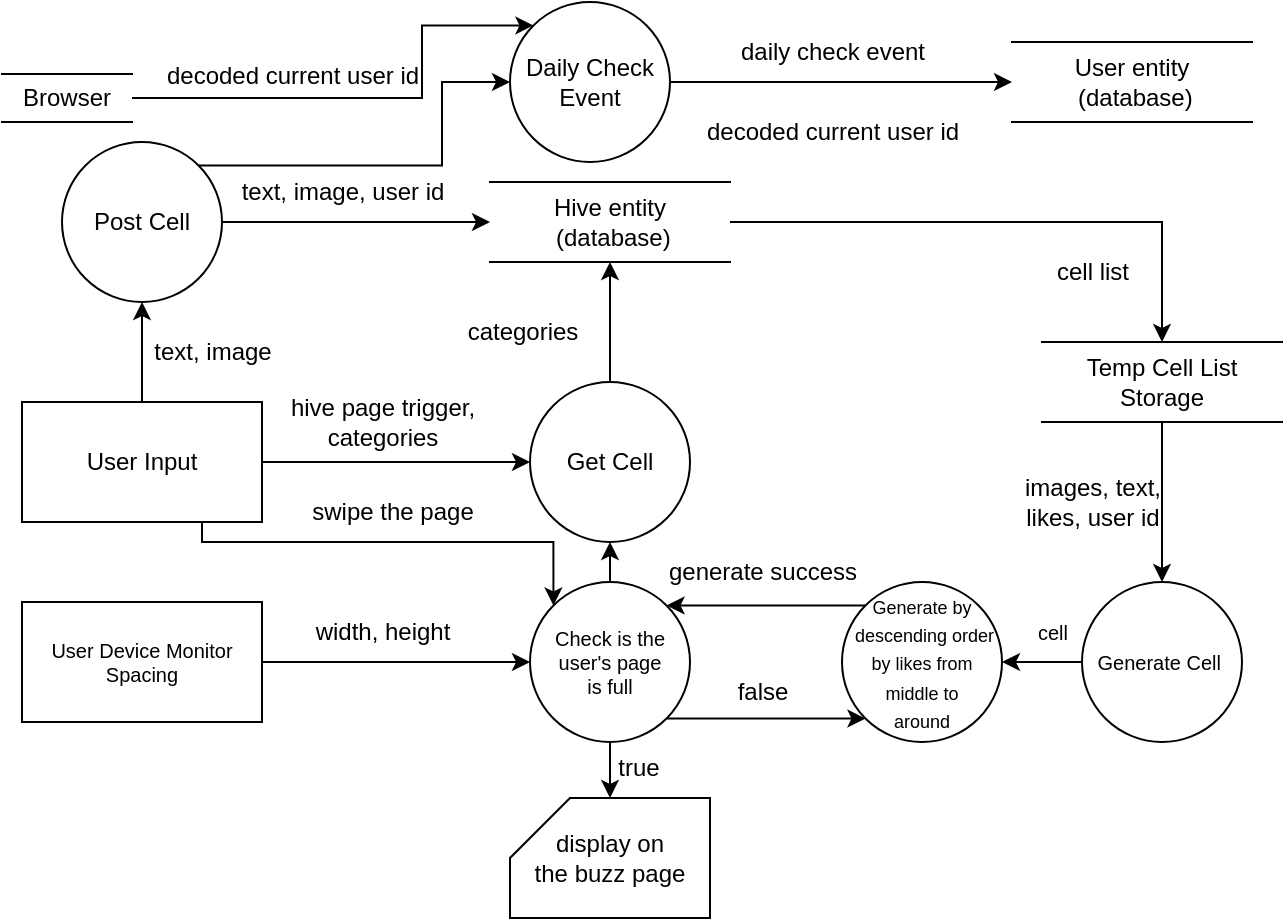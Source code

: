 <mxfile version="20.8.23" type="github">
  <diagram name="第1頁" id="oT8aMLVGbJNvCzSaGUWB">
    <mxGraphModel dx="970" dy="507" grid="0" gridSize="10" guides="1" tooltips="1" connect="1" arrows="1" fold="1" page="1" pageScale="1" pageWidth="827" pageHeight="1169" math="0" shadow="0">
      <root>
        <mxCell id="0" />
        <mxCell id="1" parent="0" />
        <mxCell id="7StAAg9FyGcrV_dISmPU-3" style="edgeStyle=orthogonalEdgeStyle;rounded=0;orthogonalLoop=1;jettySize=auto;html=1;entryX=0;entryY=0.5;entryDx=0;entryDy=0;" parent="1" source="7StAAg9FyGcrV_dISmPU-1" target="7StAAg9FyGcrV_dISmPU-6" edge="1">
          <mxGeometry relative="1" as="geometry">
            <mxPoint x="330" y="340" as="targetPoint" />
          </mxGeometry>
        </mxCell>
        <mxCell id="7StAAg9FyGcrV_dISmPU-50" style="edgeStyle=orthogonalEdgeStyle;rounded=0;orthogonalLoop=1;jettySize=auto;html=1;exitX=1;exitY=0.75;exitDx=0;exitDy=0;entryX=0;entryY=0;entryDx=0;entryDy=0;fontSize=12;" parent="1" source="7StAAg9FyGcrV_dISmPU-1" target="7StAAg9FyGcrV_dISmPU-30" edge="1">
          <mxGeometry relative="1" as="geometry">
            <Array as="points">
              <mxPoint x="170" y="255" />
              <mxPoint x="170" y="280" />
              <mxPoint x="346" y="280" />
            </Array>
          </mxGeometry>
        </mxCell>
        <mxCell id="7StAAg9FyGcrV_dISmPU-61" style="edgeStyle=orthogonalEdgeStyle;rounded=0;orthogonalLoop=1;jettySize=auto;html=1;fontSize=10;" parent="1" source="7StAAg9FyGcrV_dISmPU-1" edge="1">
          <mxGeometry relative="1" as="geometry">
            <mxPoint x="140" y="160" as="targetPoint" />
          </mxGeometry>
        </mxCell>
        <mxCell id="7StAAg9FyGcrV_dISmPU-1" value="User Input" style="rounded=0;whiteSpace=wrap;html=1;" parent="1" vertex="1">
          <mxGeometry x="80" y="210" width="120" height="60" as="geometry" />
        </mxCell>
        <mxCell id="7StAAg9FyGcrV_dISmPU-2" value="display on &lt;br&gt;the buzz page" style="shape=card;whiteSpace=wrap;html=1;" parent="1" vertex="1">
          <mxGeometry x="324" y="408" width="100" height="60" as="geometry" />
        </mxCell>
        <mxCell id="7StAAg9FyGcrV_dISmPU-5" value="hive page trigger,&lt;br&gt;categories" style="text;html=1;align=center;verticalAlign=middle;resizable=0;points=[];autosize=1;strokeColor=none;fillColor=none;" parent="1" vertex="1">
          <mxGeometry x="200" y="200" width="120" height="40" as="geometry" />
        </mxCell>
        <mxCell id="7StAAg9FyGcrV_dISmPU-29" style="edgeStyle=orthogonalEdgeStyle;rounded=0;orthogonalLoop=1;jettySize=auto;html=1;fontSize=10;entryX=0.5;entryY=1;entryDx=0;entryDy=0;" parent="1" source="7StAAg9FyGcrV_dISmPU-6" target="7StAAg9FyGcrV_dISmPU-8" edge="1">
          <mxGeometry relative="1" as="geometry">
            <mxPoint x="400" y="150" as="targetPoint" />
          </mxGeometry>
        </mxCell>
        <mxCell id="7StAAg9FyGcrV_dISmPU-6" value="Get Cell" style="ellipse;whiteSpace=wrap;html=1;aspect=fixed;" parent="1" vertex="1">
          <mxGeometry x="334" y="200" width="80" height="80" as="geometry" />
        </mxCell>
        <mxCell id="7StAAg9FyGcrV_dISmPU-43" style="edgeStyle=orthogonalEdgeStyle;rounded=0;orthogonalLoop=1;jettySize=auto;html=1;fontSize=12;" parent="1" source="7StAAg9FyGcrV_dISmPU-8" target="7StAAg9FyGcrV_dISmPU-15" edge="1">
          <mxGeometry relative="1" as="geometry" />
        </mxCell>
        <mxCell id="7StAAg9FyGcrV_dISmPU-8" value="Hive entity&lt;br&gt;&amp;nbsp;(database)" style="shape=partialRectangle;whiteSpace=wrap;html=1;left=0;right=0;fillColor=none;rounded=0;strokeColor=default;fontFamily=Helvetica;fontSize=12;fontColor=default;" parent="1" vertex="1">
          <mxGeometry x="314" y="100" width="120" height="40" as="geometry" />
        </mxCell>
        <mxCell id="7StAAg9FyGcrV_dISmPU-9" value="cell list" style="text;html=1;align=center;verticalAlign=middle;resizable=0;points=[];autosize=1;strokeColor=none;fillColor=none;" parent="1" vertex="1">
          <mxGeometry x="585" y="130" width="60" height="30" as="geometry" />
        </mxCell>
        <mxCell id="7StAAg9FyGcrV_dISmPU-11" value="categories" style="text;html=1;align=center;verticalAlign=middle;resizable=0;points=[];autosize=1;strokeColor=none;fillColor=none;" parent="1" vertex="1">
          <mxGeometry x="290" y="160" width="80" height="30" as="geometry" />
        </mxCell>
        <mxCell id="7StAAg9FyGcrV_dISmPU-42" style="edgeStyle=orthogonalEdgeStyle;rounded=0;orthogonalLoop=1;jettySize=auto;html=1;entryX=0.5;entryY=0;entryDx=0;entryDy=0;fontSize=12;" parent="1" source="7StAAg9FyGcrV_dISmPU-15" target="7StAAg9FyGcrV_dISmPU-22" edge="1">
          <mxGeometry relative="1" as="geometry" />
        </mxCell>
        <mxCell id="7StAAg9FyGcrV_dISmPU-15" value="Temp Cell List Storage" style="shape=partialRectangle;whiteSpace=wrap;html=1;left=0;right=0;fillColor=none;rounded=0;strokeColor=default;fontFamily=Helvetica;fontSize=12;fontColor=default;" parent="1" vertex="1">
          <mxGeometry x="590" y="180" width="120" height="40" as="geometry" />
        </mxCell>
        <mxCell id="7StAAg9FyGcrV_dISmPU-21" value="&lt;font style=&quot;font-size: 12px;&quot;&gt;images, text, &lt;br&gt;likes,&amp;nbsp;user id&lt;/font&gt;" style="text;html=1;align=center;verticalAlign=middle;resizable=0;points=[];autosize=1;strokeColor=none;fillColor=none;fontSize=10;" parent="1" vertex="1">
          <mxGeometry x="570" y="240" width="90" height="40" as="geometry" />
        </mxCell>
        <mxCell id="7StAAg9FyGcrV_dISmPU-55" style="edgeStyle=orthogonalEdgeStyle;rounded=0;orthogonalLoop=1;jettySize=auto;html=1;exitX=0;exitY=0.5;exitDx=0;exitDy=0;entryX=1;entryY=0.5;entryDx=0;entryDy=0;fontSize=10;" parent="1" source="7StAAg9FyGcrV_dISmPU-22" target="7StAAg9FyGcrV_dISmPU-54" edge="1">
          <mxGeometry relative="1" as="geometry" />
        </mxCell>
        <mxCell id="7StAAg9FyGcrV_dISmPU-22" value="Generate Cell&amp;nbsp;" style="ellipse;whiteSpace=wrap;html=1;aspect=fixed;fontSize=10;" parent="1" vertex="1">
          <mxGeometry x="610" y="300" width="80" height="80" as="geometry" />
        </mxCell>
        <mxCell id="7StAAg9FyGcrV_dISmPU-47" style="edgeStyle=orthogonalEdgeStyle;rounded=0;orthogonalLoop=1;jettySize=auto;html=1;fontSize=12;entryX=0.5;entryY=0;entryDx=0;entryDy=0;entryPerimeter=0;" parent="1" source="7StAAg9FyGcrV_dISmPU-30" edge="1" target="7StAAg9FyGcrV_dISmPU-2">
          <mxGeometry relative="1" as="geometry">
            <mxPoint x="380" y="476" as="targetPoint" />
          </mxGeometry>
        </mxCell>
        <mxCell id="7StAAg9FyGcrV_dISmPU-52" style="edgeStyle=orthogonalEdgeStyle;rounded=0;orthogonalLoop=1;jettySize=auto;html=1;exitX=0.5;exitY=0;exitDx=0;exitDy=0;entryX=0.5;entryY=1;entryDx=0;entryDy=0;fontSize=12;" parent="1" source="7StAAg9FyGcrV_dISmPU-30" target="7StAAg9FyGcrV_dISmPU-6" edge="1">
          <mxGeometry relative="1" as="geometry" />
        </mxCell>
        <mxCell id="7StAAg9FyGcrV_dISmPU-60" style="edgeStyle=orthogonalEdgeStyle;rounded=0;orthogonalLoop=1;jettySize=auto;html=1;exitX=1;exitY=1;exitDx=0;exitDy=0;entryX=0;entryY=1;entryDx=0;entryDy=0;fontSize=10;" parent="1" source="7StAAg9FyGcrV_dISmPU-30" target="7StAAg9FyGcrV_dISmPU-54" edge="1">
          <mxGeometry relative="1" as="geometry" />
        </mxCell>
        <mxCell id="7StAAg9FyGcrV_dISmPU-30" value="Check is the user&#39;s page &lt;br&gt;is full" style="ellipse;whiteSpace=wrap;html=1;aspect=fixed;fontSize=10;" parent="1" vertex="1">
          <mxGeometry x="334" y="300" width="80" height="80" as="geometry" />
        </mxCell>
        <mxCell id="7StAAg9FyGcrV_dISmPU-40" style="edgeStyle=orthogonalEdgeStyle;rounded=0;orthogonalLoop=1;jettySize=auto;html=1;entryX=0;entryY=0.5;entryDx=0;entryDy=0;fontSize=9;" parent="1" source="7StAAg9FyGcrV_dISmPU-31" target="7StAAg9FyGcrV_dISmPU-30" edge="1">
          <mxGeometry relative="1" as="geometry" />
        </mxCell>
        <mxCell id="7StAAg9FyGcrV_dISmPU-31" value="User Device Monitor Spacing" style="rounded=0;whiteSpace=wrap;html=1;fontSize=10;" parent="1" vertex="1">
          <mxGeometry x="80" y="310" width="120" height="60" as="geometry" />
        </mxCell>
        <mxCell id="7StAAg9FyGcrV_dISmPU-34" value="&lt;font style=&quot;font-size: 12px;&quot;&gt;width, height&lt;/font&gt;" style="text;html=1;align=center;verticalAlign=middle;resizable=0;points=[];autosize=1;strokeColor=none;fillColor=none;fontSize=10;" parent="1" vertex="1">
          <mxGeometry x="215" y="310" width="90" height="30" as="geometry" />
        </mxCell>
        <mxCell id="7StAAg9FyGcrV_dISmPU-37" value="&lt;font style=&quot;font-size: 12px;&quot;&gt;false&lt;/font&gt;" style="text;html=1;align=center;verticalAlign=middle;resizable=0;points=[];autosize=1;strokeColor=none;fillColor=none;fontSize=10;" parent="1" vertex="1">
          <mxGeometry x="425" y="340" width="50" height="30" as="geometry" />
        </mxCell>
        <mxCell id="7StAAg9FyGcrV_dISmPU-46" value="generate success" style="text;html=1;align=center;verticalAlign=middle;resizable=0;points=[];autosize=1;strokeColor=none;fillColor=none;fontSize=12;" parent="1" vertex="1">
          <mxGeometry x="390" y="280" width="120" height="30" as="geometry" />
        </mxCell>
        <mxCell id="7StAAg9FyGcrV_dISmPU-48" value="true" style="text;html=1;align=center;verticalAlign=middle;resizable=0;points=[];autosize=1;strokeColor=none;fillColor=none;fontSize=12;" parent="1" vertex="1">
          <mxGeometry x="368" y="378" width="40" height="30" as="geometry" />
        </mxCell>
        <mxCell id="7StAAg9FyGcrV_dISmPU-51" value="swipe the page" style="text;html=1;align=center;verticalAlign=middle;resizable=0;points=[];autosize=1;strokeColor=none;fillColor=none;fontSize=12;" parent="1" vertex="1">
          <mxGeometry x="215" y="250" width="100" height="30" as="geometry" />
        </mxCell>
        <mxCell id="7StAAg9FyGcrV_dISmPU-59" style="edgeStyle=orthogonalEdgeStyle;rounded=0;orthogonalLoop=1;jettySize=auto;html=1;exitX=0;exitY=0;exitDx=0;exitDy=0;entryX=1;entryY=0;entryDx=0;entryDy=0;fontSize=10;" parent="1" source="7StAAg9FyGcrV_dISmPU-54" target="7StAAg9FyGcrV_dISmPU-30" edge="1">
          <mxGeometry relative="1" as="geometry" />
        </mxCell>
        <mxCell id="7StAAg9FyGcrV_dISmPU-54" value="&lt;font style=&quot;font-size: 9px;&quot;&gt;Generate by &amp;nbsp;descending order by likes from middle to &lt;br&gt;around&lt;/font&gt;" style="ellipse;whiteSpace=wrap;html=1;aspect=fixed;fontSize=12;" parent="1" vertex="1">
          <mxGeometry x="490" y="300" width="80" height="80" as="geometry" />
        </mxCell>
        <mxCell id="7StAAg9FyGcrV_dISmPU-56" value="cell" style="text;html=1;align=center;verticalAlign=middle;resizable=0;points=[];autosize=1;strokeColor=none;fillColor=none;fontSize=10;" parent="1" vertex="1">
          <mxGeometry x="575" y="310" width="40" height="30" as="geometry" />
        </mxCell>
        <mxCell id="-pucl9rHgeiSn8M6B7Zd-1" style="edgeStyle=orthogonalEdgeStyle;rounded=0;orthogonalLoop=1;jettySize=auto;html=1;exitX=1;exitY=0.5;exitDx=0;exitDy=0;entryX=0;entryY=0.5;entryDx=0;entryDy=0;fontSize=12;" parent="1" source="7StAAg9FyGcrV_dISmPU-63" target="7StAAg9FyGcrV_dISmPU-8" edge="1">
          <mxGeometry relative="1" as="geometry" />
        </mxCell>
        <mxCell id="-pucl9rHgeiSn8M6B7Zd-8" style="edgeStyle=orthogonalEdgeStyle;rounded=0;orthogonalLoop=1;jettySize=auto;html=1;exitX=1;exitY=0;exitDx=0;exitDy=0;entryX=0;entryY=0.5;entryDx=0;entryDy=0;fontSize=12;" parent="1" source="7StAAg9FyGcrV_dISmPU-63" target="-pucl9rHgeiSn8M6B7Zd-6" edge="1">
          <mxGeometry relative="1" as="geometry">
            <Array as="points">
              <mxPoint x="290" y="92" />
              <mxPoint x="290" y="50" />
            </Array>
          </mxGeometry>
        </mxCell>
        <mxCell id="7StAAg9FyGcrV_dISmPU-63" value="&lt;font style=&quot;font-size: 12px;&quot;&gt;Post Cell&lt;/font&gt;" style="ellipse;whiteSpace=wrap;html=1;aspect=fixed;fontSize=10;" parent="1" vertex="1">
          <mxGeometry x="100" y="80" width="80" height="80" as="geometry" />
        </mxCell>
        <mxCell id="7StAAg9FyGcrV_dISmPU-64" value="&lt;font style=&quot;font-size: 12px;&quot;&gt;text, image&lt;/font&gt;" style="text;html=1;align=center;verticalAlign=middle;resizable=0;points=[];autosize=1;strokeColor=none;fillColor=none;fontSize=10;" parent="1" vertex="1">
          <mxGeometry x="135" y="170" width="80" height="30" as="geometry" />
        </mxCell>
        <mxCell id="7StAAg9FyGcrV_dISmPU-66" value="&lt;font style=&quot;font-size: 12px;&quot;&gt;text, image, user id&lt;/font&gt;" style="text;html=1;align=center;verticalAlign=middle;resizable=0;points=[];autosize=1;strokeColor=none;fillColor=none;fontSize=9;" parent="1" vertex="1">
          <mxGeometry x="180" y="90" width="120" height="30" as="geometry" />
        </mxCell>
        <mxCell id="-pucl9rHgeiSn8M6B7Zd-3" value="User entity&lt;br&gt;&amp;nbsp;(database)" style="shape=partialRectangle;whiteSpace=wrap;html=1;left=0;right=0;fillColor=none;rounded=0;strokeColor=default;fontFamily=Helvetica;fontSize=12;fontColor=default;" parent="1" vertex="1">
          <mxGeometry x="575" y="30" width="120" height="40" as="geometry" />
        </mxCell>
        <mxCell id="-pucl9rHgeiSn8M6B7Zd-13" style="edgeStyle=orthogonalEdgeStyle;rounded=0;orthogonalLoop=1;jettySize=auto;html=1;entryX=0;entryY=0;entryDx=0;entryDy=0;fontSize=12;" parent="1" source="-pucl9rHgeiSn8M6B7Zd-5" target="-pucl9rHgeiSn8M6B7Zd-6" edge="1">
          <mxGeometry relative="1" as="geometry">
            <Array as="points">
              <mxPoint x="280" y="58" />
              <mxPoint x="280" y="22" />
            </Array>
          </mxGeometry>
        </mxCell>
        <mxCell id="-pucl9rHgeiSn8M6B7Zd-5" value="Browser" style="shape=partialRectangle;whiteSpace=wrap;html=1;left=0;right=0;fillColor=none;rounded=0;strokeColor=default;fontFamily=Helvetica;fontSize=12;fontColor=default;" parent="1" vertex="1">
          <mxGeometry x="70" y="46" width="65" height="24" as="geometry" />
        </mxCell>
        <mxCell id="-pucl9rHgeiSn8M6B7Zd-9" style="edgeStyle=orthogonalEdgeStyle;rounded=0;orthogonalLoop=1;jettySize=auto;html=1;entryX=0;entryY=0.5;entryDx=0;entryDy=0;fontSize=12;" parent="1" source="-pucl9rHgeiSn8M6B7Zd-6" target="-pucl9rHgeiSn8M6B7Zd-3" edge="1">
          <mxGeometry relative="1" as="geometry" />
        </mxCell>
        <mxCell id="-pucl9rHgeiSn8M6B7Zd-6" value="Daily Check Event" style="ellipse;whiteSpace=wrap;html=1;fillColor=none;rounded=0;" parent="1" vertex="1">
          <mxGeometry x="324" y="10" width="80" height="80" as="geometry" />
        </mxCell>
        <mxCell id="-pucl9rHgeiSn8M6B7Zd-11" value="daily check event" style="text;html=1;align=center;verticalAlign=middle;resizable=0;points=[];autosize=1;strokeColor=none;fillColor=none;fontSize=12;" parent="1" vertex="1">
          <mxGeometry x="425" y="20" width="120" height="30" as="geometry" />
        </mxCell>
        <mxCell id="-pucl9rHgeiSn8M6B7Zd-14" value="decoded current user id" style="text;html=1;align=center;verticalAlign=middle;resizable=0;points=[];autosize=1;strokeColor=none;fillColor=none;fontSize=12;" parent="1" vertex="1">
          <mxGeometry x="140" y="32" width="150" height="30" as="geometry" />
        </mxCell>
        <mxCell id="-pucl9rHgeiSn8M6B7Zd-17" value="decoded current user id" style="text;html=1;align=center;verticalAlign=middle;resizable=0;points=[];autosize=1;strokeColor=none;fillColor=none;fontSize=12;" parent="1" vertex="1">
          <mxGeometry x="410" y="60" width="150" height="30" as="geometry" />
        </mxCell>
      </root>
    </mxGraphModel>
  </diagram>
</mxfile>
